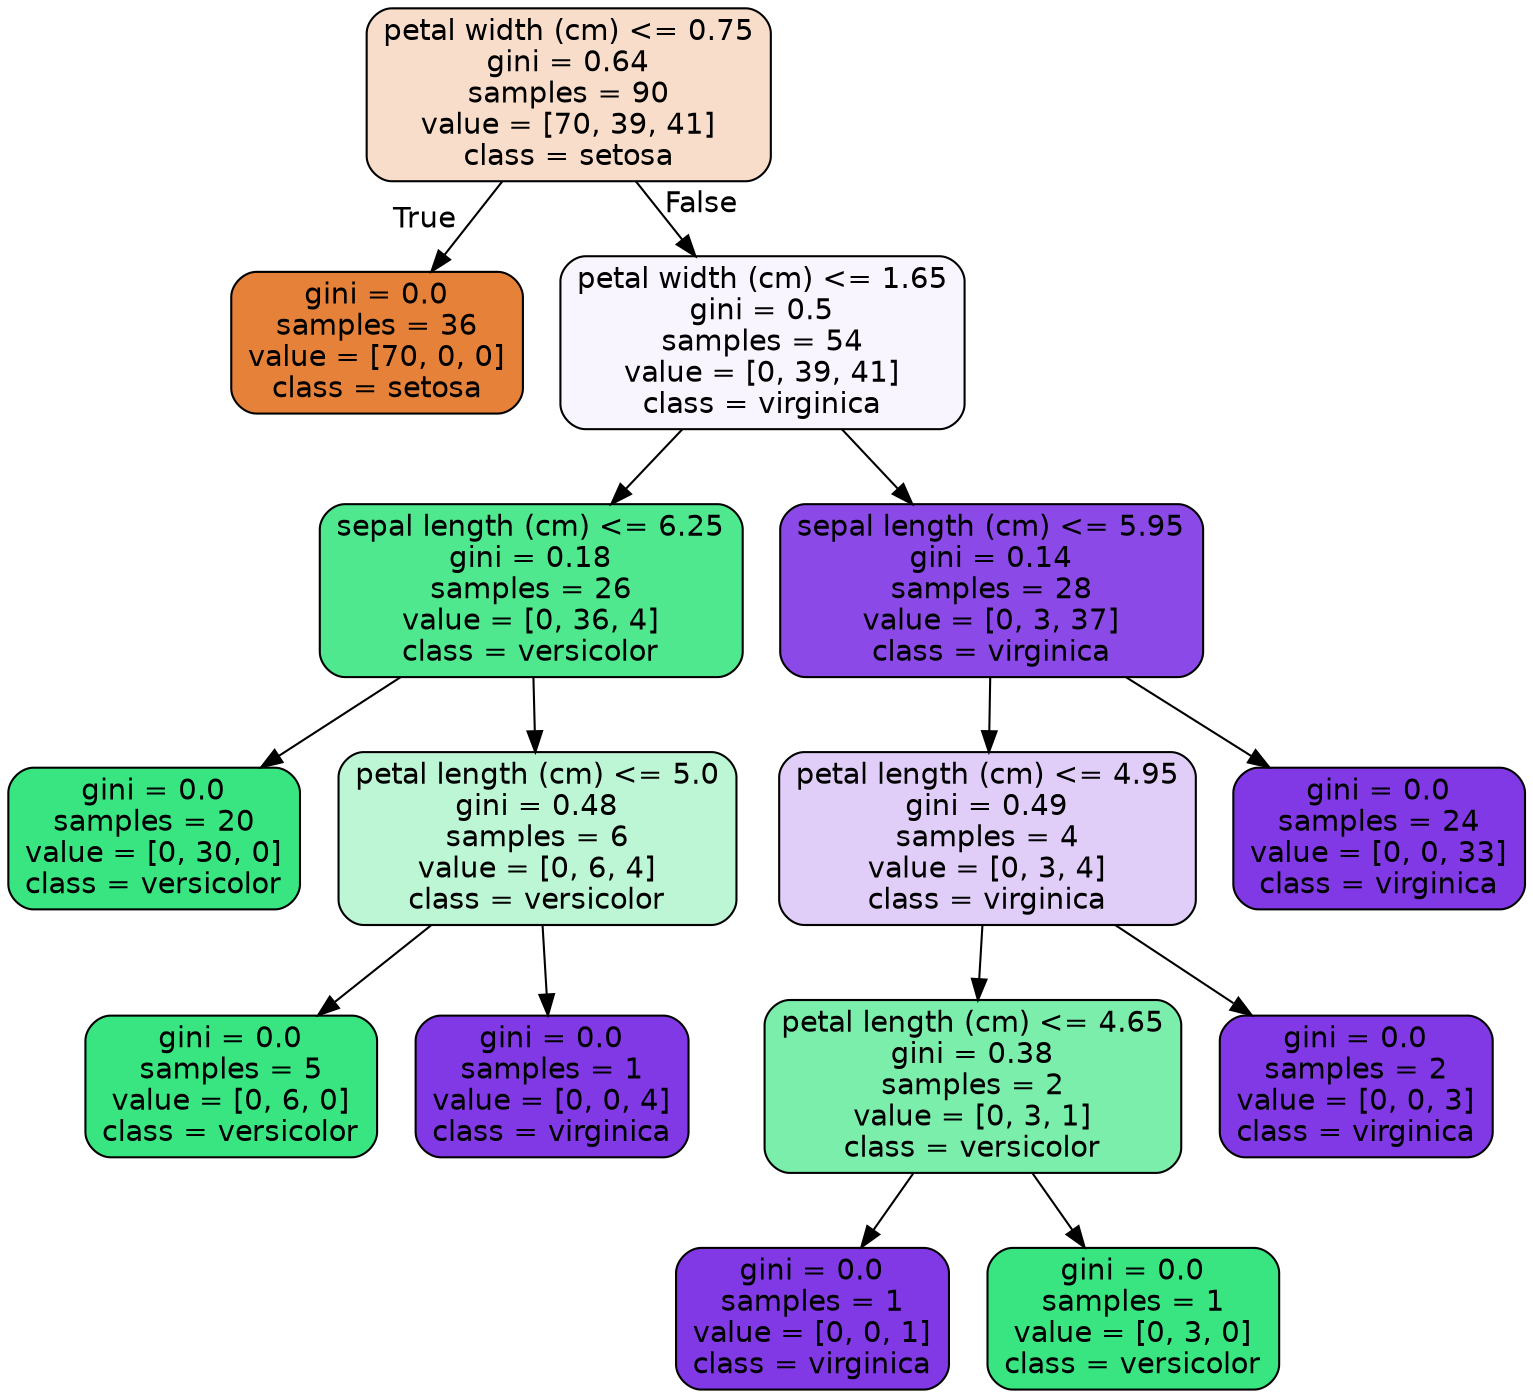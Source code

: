 digraph Tree {
node [shape=box, style="filled, rounded", color="black", fontname=helvetica] ;
edge [fontname=helvetica] ;
0 [label="petal width (cm) <= 0.75\ngini = 0.64\nsamples = 90\nvalue = [70, 39, 41]\nclass = setosa", fillcolor="#f8ddca"] ;
1 [label="gini = 0.0\nsamples = 36\nvalue = [70, 0, 0]\nclass = setosa", fillcolor="#e58139"] ;
0 -> 1 [labeldistance=2.5, labelangle=45, headlabel="True"] ;
2 [label="petal width (cm) <= 1.65\ngini = 0.5\nsamples = 54\nvalue = [0, 39, 41]\nclass = virginica", fillcolor="#f9f5fe"] ;
0 -> 2 [labeldistance=2.5, labelangle=-45, headlabel="False"] ;
3 [label="sepal length (cm) <= 6.25\ngini = 0.18\nsamples = 26\nvalue = [0, 36, 4]\nclass = versicolor", fillcolor="#4fe88f"] ;
2 -> 3 ;
4 [label="gini = 0.0\nsamples = 20\nvalue = [0, 30, 0]\nclass = versicolor", fillcolor="#39e581"] ;
3 -> 4 ;
5 [label="petal length (cm) <= 5.0\ngini = 0.48\nsamples = 6\nvalue = [0, 6, 4]\nclass = versicolor", fillcolor="#bdf6d5"] ;
3 -> 5 ;
6 [label="gini = 0.0\nsamples = 5\nvalue = [0, 6, 0]\nclass = versicolor", fillcolor="#39e581"] ;
5 -> 6 ;
7 [label="gini = 0.0\nsamples = 1\nvalue = [0, 0, 4]\nclass = virginica", fillcolor="#8139e5"] ;
5 -> 7 ;
8 [label="sepal length (cm) <= 5.95\ngini = 0.14\nsamples = 28\nvalue = [0, 3, 37]\nclass = virginica", fillcolor="#8b49e7"] ;
2 -> 8 ;
9 [label="petal length (cm) <= 4.95\ngini = 0.49\nsamples = 4\nvalue = [0, 3, 4]\nclass = virginica", fillcolor="#e0cef8"] ;
8 -> 9 ;
10 [label="petal length (cm) <= 4.65\ngini = 0.38\nsamples = 2\nvalue = [0, 3, 1]\nclass = versicolor", fillcolor="#7beeab"] ;
9 -> 10 ;
11 [label="gini = 0.0\nsamples = 1\nvalue = [0, 0, 1]\nclass = virginica", fillcolor="#8139e5"] ;
10 -> 11 ;
12 [label="gini = 0.0\nsamples = 1\nvalue = [0, 3, 0]\nclass = versicolor", fillcolor="#39e581"] ;
10 -> 12 ;
13 [label="gini = 0.0\nsamples = 2\nvalue = [0, 0, 3]\nclass = virginica", fillcolor="#8139e5"] ;
9 -> 13 ;
14 [label="gini = 0.0\nsamples = 24\nvalue = [0, 0, 33]\nclass = virginica", fillcolor="#8139e5"] ;
8 -> 14 ;
}